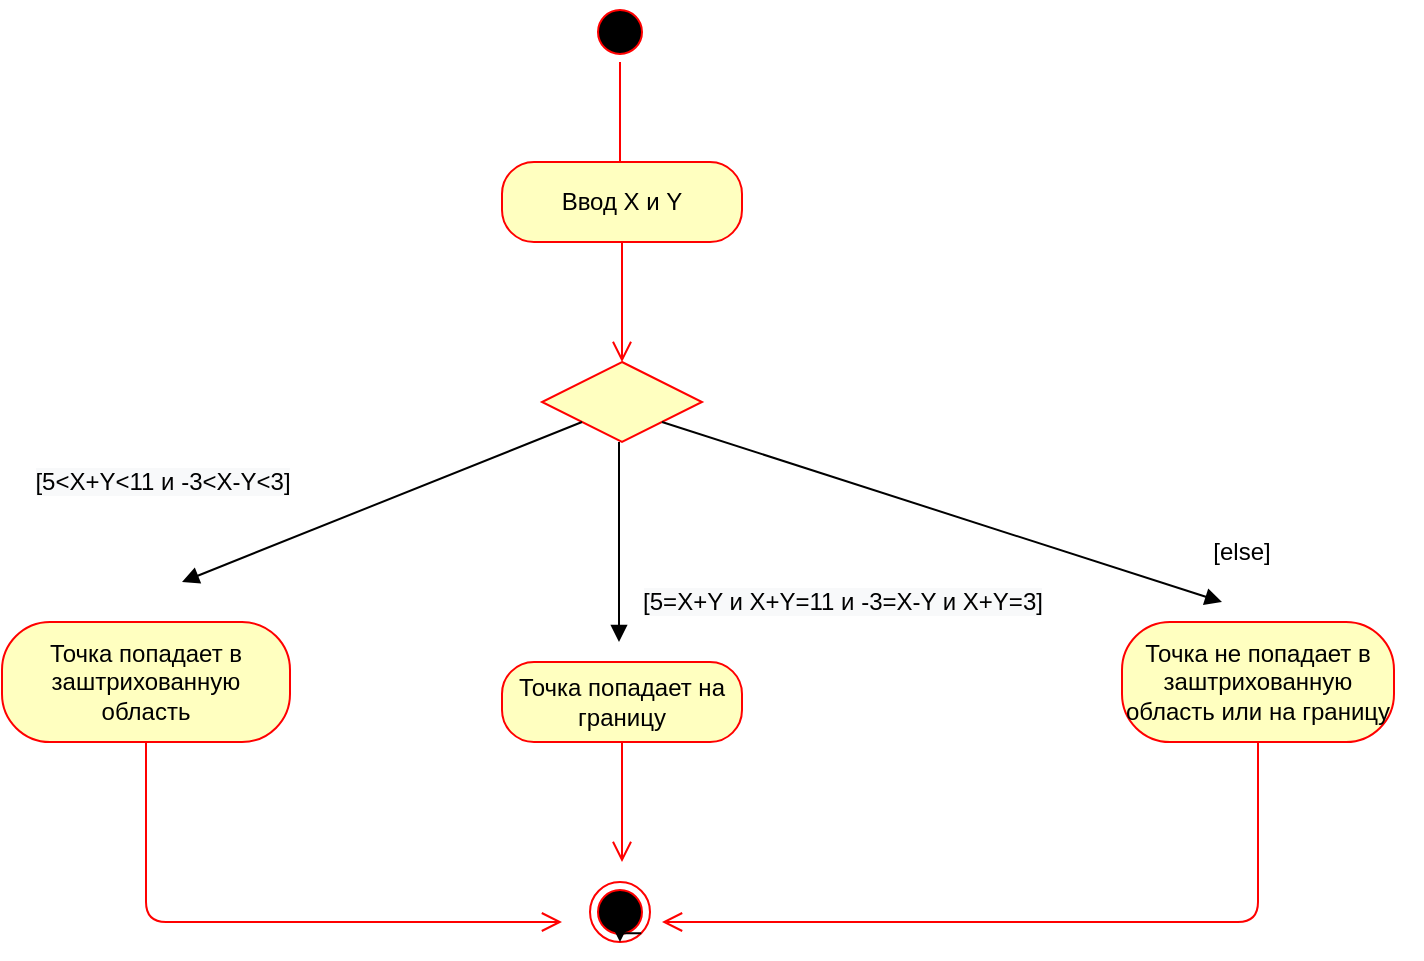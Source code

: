 <mxfile version="14.8.4" type="device"><diagram id="KTGMZrtPv9UuYwJgeDO1" name="Page-1"><mxGraphModel dx="1422" dy="794" grid="1" gridSize="10" guides="1" tooltips="1" connect="1" arrows="1" fold="1" page="1" pageScale="1" pageWidth="827" pageHeight="1169" math="0" shadow="0"><root><mxCell id="0"/><mxCell id="1" parent="0"/><mxCell id="OXtLvrHR3ZwVg_NVTbA_-2" value="" style="ellipse;html=1;shape=startState;fillColor=#000000;strokeColor=#ff0000;" parent="1" vertex="1"><mxGeometry x="384" y="40" width="30" height="30" as="geometry"/></mxCell><mxCell id="OXtLvrHR3ZwVg_NVTbA_-3" value="" style="edgeStyle=orthogonalEdgeStyle;html=1;verticalAlign=bottom;endArrow=open;endSize=8;strokeColor=#ff0000;" parent="1" source="OXtLvrHR3ZwVg_NVTbA_-2" edge="1"><mxGeometry relative="1" as="geometry"><mxPoint x="399" y="130" as="targetPoint"/></mxGeometry></mxCell><mxCell id="OXtLvrHR3ZwVg_NVTbA_-5" value="Ввод X и Y" style="rounded=1;whiteSpace=wrap;html=1;arcSize=40;fontColor=#000000;fillColor=#ffffc0;strokeColor=#ff0000;" parent="1" vertex="1"><mxGeometry x="340" y="120" width="120" height="40" as="geometry"/></mxCell><mxCell id="OXtLvrHR3ZwVg_NVTbA_-6" value="" style="edgeStyle=orthogonalEdgeStyle;html=1;verticalAlign=bottom;endArrow=open;endSize=8;strokeColor=#ff0000;" parent="1" source="OXtLvrHR3ZwVg_NVTbA_-5" edge="1"><mxGeometry relative="1" as="geometry"><mxPoint x="400" y="220" as="targetPoint"/></mxGeometry></mxCell><mxCell id="OXtLvrHR3ZwVg_NVTbA_-7" value="" style="rhombus;whiteSpace=wrap;html=1;fillColor=#ffffc0;strokeColor=#ff0000;" parent="1" vertex="1"><mxGeometry x="360" y="220" width="80" height="40" as="geometry"/></mxCell><mxCell id="OXtLvrHR3ZwVg_NVTbA_-10" value="" style="html=1;verticalAlign=bottom;endArrow=block;" parent="1" edge="1"><mxGeometry x="-0.2" y="57" width="80" relative="1" as="geometry"><mxPoint x="420" y="250" as="sourcePoint"/><mxPoint x="700" y="340" as="targetPoint"/><mxPoint y="1" as="offset"/></mxGeometry></mxCell><mxCell id="OXtLvrHR3ZwVg_NVTbA_-11" value="" style="html=1;verticalAlign=bottom;endArrow=block;exitX=0;exitY=1;exitDx=0;exitDy=0;" parent="1" source="OXtLvrHR3ZwVg_NVTbA_-7" edge="1"><mxGeometry x="-0.122" y="-3" width="80" relative="1" as="geometry"><mxPoint x="430" y="260" as="sourcePoint"/><mxPoint x="180" y="330" as="targetPoint"/><Array as="points"/><mxPoint as="offset"/></mxGeometry></mxCell><mxCell id="OXtLvrHR3ZwVg_NVTbA_-12" value="Точка попадает в заштрихованную область" style="rounded=1;whiteSpace=wrap;html=1;arcSize=40;fontColor=#000000;fillColor=#ffffc0;strokeColor=#ff0000;" parent="1" vertex="1"><mxGeometry x="90" y="350" width="144" height="60" as="geometry"/></mxCell><mxCell id="OXtLvrHR3ZwVg_NVTbA_-13" value="" style="edgeStyle=orthogonalEdgeStyle;html=1;verticalAlign=bottom;endArrow=open;endSize=8;strokeColor=#ff0000;" parent="1" source="OXtLvrHR3ZwVg_NVTbA_-12" edge="1"><mxGeometry relative="1" as="geometry"><mxPoint x="370" y="500" as="targetPoint"/><Array as="points"><mxPoint x="162" y="500"/></Array></mxGeometry></mxCell><mxCell id="OXtLvrHR3ZwVg_NVTbA_-14" value="Точка не попадает в заштрихованную область или на границу" style="rounded=1;whiteSpace=wrap;html=1;arcSize=40;fontColor=#000000;fillColor=#ffffc0;strokeColor=#ff0000;" parent="1" vertex="1"><mxGeometry x="650" y="350" width="136" height="60" as="geometry"/></mxCell><mxCell id="OXtLvrHR3ZwVg_NVTbA_-15" value="" style="edgeStyle=orthogonalEdgeStyle;html=1;verticalAlign=bottom;endArrow=open;endSize=8;strokeColor=#ff0000;" parent="1" source="OXtLvrHR3ZwVg_NVTbA_-14" edge="1"><mxGeometry relative="1" as="geometry"><mxPoint x="420" y="500" as="targetPoint"/><Array as="points"><mxPoint x="718" y="500"/></Array></mxGeometry></mxCell><mxCell id="OXtLvrHR3ZwVg_NVTbA_-16" value="&lt;br&gt;&lt;br&gt;&lt;span style=&quot;color: rgb(0 , 0 , 0) ; font-family: &amp;#34;helvetica&amp;#34; ; font-size: 12px ; font-style: normal ; font-weight: 400 ; letter-spacing: normal ; text-align: center ; text-indent: 0px ; text-transform: none ; word-spacing: 0px ; background-color: rgb(248 , 249 , 250) ; display: inline ; float: none&quot;&gt;[5&amp;lt;X+Y&amp;lt;11 и -3&amp;lt;X-Y&amp;lt;3]&lt;/span&gt;" style="text;html=1;resizable=0;autosize=1;align=center;verticalAlign=middle;points=[];fillColor=none;strokeColor=none;rounded=0;" parent="1" vertex="1"><mxGeometry x="100" y="240" width="140" height="50" as="geometry"/></mxCell><mxCell id="OXtLvrHR3ZwVg_NVTbA_-19" value="&lt;br&gt;&lt;br&gt;&lt;span style=&quot;font-family: &amp;#34;helvetica&amp;#34;&quot;&gt;[else]&lt;/span&gt;" style="text;html=1;strokeColor=none;fillColor=none;align=center;verticalAlign=middle;whiteSpace=wrap;rounded=0;" parent="1" vertex="1"><mxGeometry x="620" y="300" width="180" as="geometry"/></mxCell><mxCell id="OXtLvrHR3ZwVg_NVTbA_-20" value="" style="ellipse;html=1;shape=endState;fillColor=#000000;strokeColor=#ff0000;" parent="1" vertex="1"><mxGeometry x="384" y="480" width="30" height="30" as="geometry"/></mxCell><mxCell id="isU_VCkuqTLlVpAv5873-1" value="&lt;br&gt;&lt;br&gt;&lt;span style=&quot;color: rgb(0 , 0 , 0) ; font-family: &amp;#34;helvetica&amp;#34; ; font-size: 12px ; font-style: normal ; font-weight: 400 ; letter-spacing: normal ; text-align: center ; text-indent: 0px ; text-transform: none ; word-spacing: 0px ; background-color: rgb(248 , 249 , 250) ; display: inline ; float: none&quot;&gt;[5=X+Y и X+Y=11 и -3=X-Y и X+Y=3]&lt;/span&gt;" style="text;html=1;resizable=0;autosize=1;align=center;verticalAlign=middle;points=[];fillColor=none;strokeColor=none;rounded=0;" vertex="1" parent="1"><mxGeometry x="400" y="300" width="220" height="50" as="geometry"/></mxCell><mxCell id="isU_VCkuqTLlVpAv5873-2" style="edgeStyle=orthogonalEdgeStyle;rounded=0;orthogonalLoop=1;jettySize=auto;html=1;exitX=1;exitY=1;exitDx=0;exitDy=0;entryX=0.5;entryY=1;entryDx=0;entryDy=0;" edge="1" parent="1" source="OXtLvrHR3ZwVg_NVTbA_-20" target="OXtLvrHR3ZwVg_NVTbA_-20"><mxGeometry relative="1" as="geometry"/></mxCell><mxCell id="isU_VCkuqTLlVpAv5873-3" value="Точка попадает на границу" style="rounded=1;whiteSpace=wrap;html=1;arcSize=40;fontColor=#000000;fillColor=#ffffc0;strokeColor=#ff0000;" vertex="1" parent="1"><mxGeometry x="340" y="370" width="120" height="40" as="geometry"/></mxCell><mxCell id="isU_VCkuqTLlVpAv5873-4" value="" style="edgeStyle=orthogonalEdgeStyle;html=1;verticalAlign=bottom;endArrow=open;endSize=8;strokeColor=#ff0000;" edge="1" source="isU_VCkuqTLlVpAv5873-3" parent="1"><mxGeometry relative="1" as="geometry"><mxPoint x="400" y="470" as="targetPoint"/></mxGeometry></mxCell><mxCell id="isU_VCkuqTLlVpAv5873-5" value="" style="html=1;verticalAlign=bottom;endArrow=block;exitX=0;exitY=1;exitDx=0;exitDy=0;" edge="1" parent="1"><mxGeometry x="-0.122" y="-3" width="80" relative="1" as="geometry"><mxPoint x="398.5" y="260" as="sourcePoint"/><mxPoint x="398.5" y="360" as="targetPoint"/><Array as="points"/><mxPoint as="offset"/></mxGeometry></mxCell></root></mxGraphModel></diagram></mxfile>